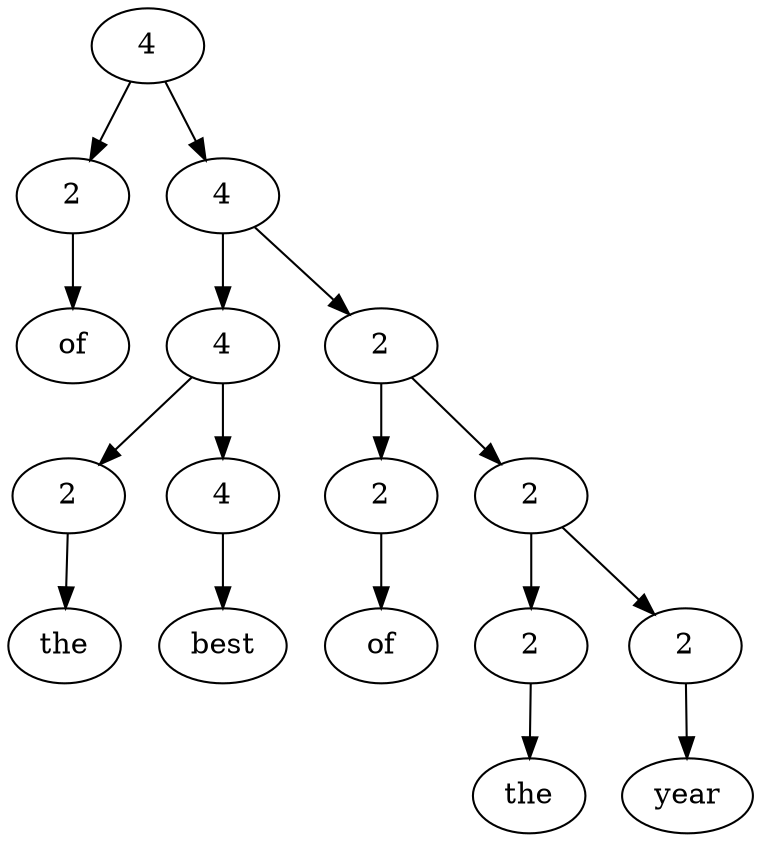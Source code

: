 digraph G{Node0 [label="4"]
Node0 -> Node1
Node0 -> Node3
Node1 [label="2"]
Node1 -> Node2
Node3 [label="4"]
Node3 -> Node4
Node3 -> Node9
Node2 [label="of"]
Node4 [label="4"]
Node4 -> Node5
Node4 -> Node7
Node9 [label="2"]
Node9 -> Node10
Node9 -> Node12
Node5 [label="2"]
Node5 -> Node6
Node7 [label="4"]
Node7 -> Node8
Node10 [label="2"]
Node10 -> Node11
Node12 [label="2"]
Node12 -> Node13
Node12 -> Node15
Node6 [label="the"]
Node8 [label="best"]
Node11 [label="of"]
Node13 [label="2"]
Node13 -> Node14
Node15 [label="2"]
Node15 -> Node16
Node14 [label="the"]
Node16 [label="year"]
}